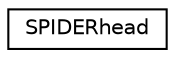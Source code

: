 digraph "Graphical Class Hierarchy"
{
  edge [fontname="Helvetica",fontsize="10",labelfontname="Helvetica",labelfontsize="10"];
  node [fontname="Helvetica",fontsize="10",shape=record];
  rankdir="LR";
  Node0 [label="SPIDERhead",height=0.2,width=0.4,color="black", fillcolor="white", style="filled",URL="$structSPIDERhead.html"];
}
